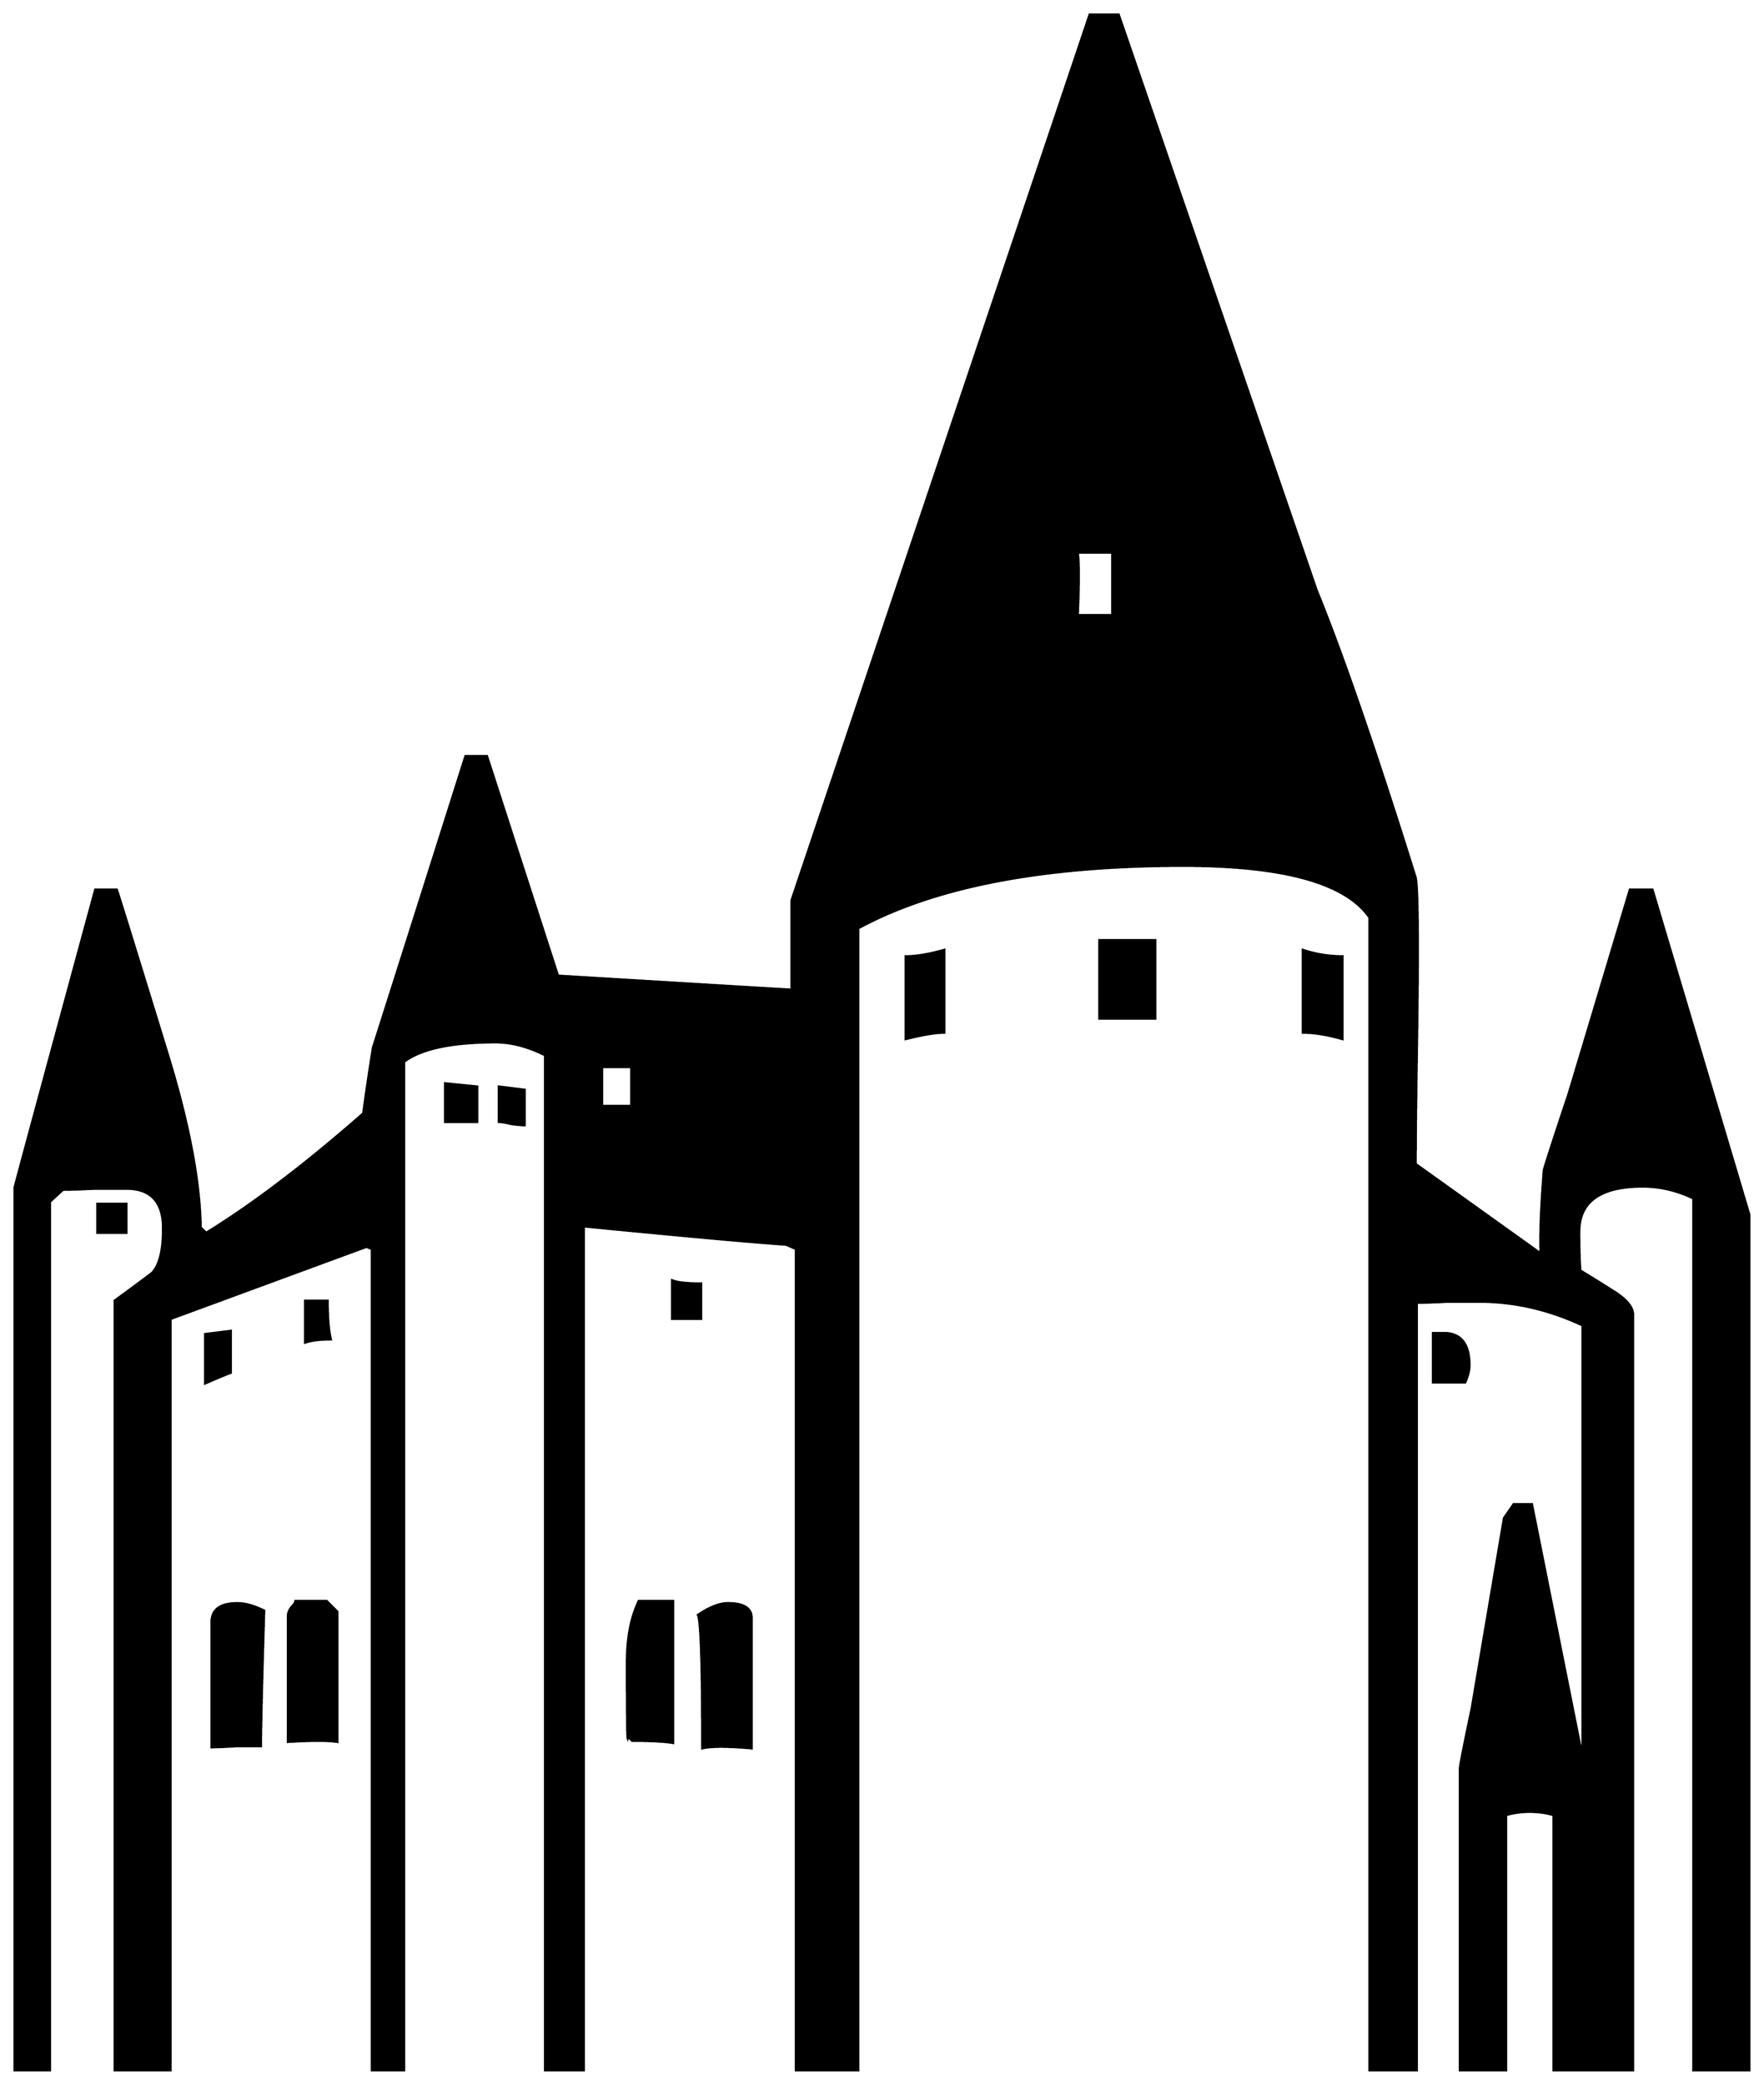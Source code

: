 


\begin{tikzpicture}[y=0.80pt, x=0.80pt, yscale=-1.0, xscale=1.0, inner sep=0pt, outer sep=0pt]
\begin{scope}[shift={(100.0,1706.0)},nonzero rule]
  \path[draw=.,fill=.,line width=1.600pt] (1316.0,-585.0) ..
    controls (1302.0,-589.0) and (1289.667,-591.0) ..
    (1279.0,-591.0) -- (1279.0,-668.0) .. controls
    (1291.0,-664.0) and (1303.333,-662.0) .. (1316.0,-662.0) --
    (1316.0,-585.0) -- cycle(1142.0,-604.0) -- (1090.0,-604.0)
    -- (1090.0,-677.0) -- (1142.0,-677.0) -- (1142.0,-604.0) --
    cycle(1434.0,-282.0) .. controls (1434.0,-277.333) and
    (1432.667,-272.0) .. (1430.0,-266.0) -- (1400.0,-266.0) --
    (1400.0,-312.0) -- (1410.0,-312.0) .. controls
    (1426.0,-312.0) and (1434.0,-302.0) .. (1434.0,-282.0) --
    cycle(946.0,-591.0) .. controls (938.0,-591.0) and
    (926.0,-589.0) .. (910.0,-585.0) -- (910.0,-662.0) ..
    controls (920.0,-662.0) and (932.0,-664.0) .. (946.0,-668.0)
    -- (946.0,-591.0) -- cycle(1694.0,373.0) -- (1642.0,373.0)
    -- (1642.0,-437.0) .. controls (1626.667,-444.333) and
    (1611.0,-448.0) .. (1595.0,-448.0) .. controls
    (1555.667,-448.0) and (1536.0,-434.0) .. (1536.0,-406.0) ..
    controls (1536.0,-390.667) and (1536.333,-378.667) ..
    (1537.0,-370.0) .. controls (1547.0,-364.0) and
    (1556.667,-358.0) .. (1566.0,-352.0) .. controls
    (1579.333,-344.0) and (1586.0,-336.333) .. (1586.0,-329.0) --
    (1586.0,373.0) -- (1512.0,373.0) -- (1512.0,136.0) ..
    controls (1505.333,134.0) and (1498.0,133.0) .. (1490.0,133.0)
    .. controls (1482.0,133.0) and (1474.667,134.0) ..
    (1468.0,136.0) -- (1468.0,373.0) -- (1425.0,373.0) --
    (1425.0,93.0) .. controls (1425.0,90.333) and (1428.667,71.667) ..
    (1436.0,37.0) .. controls (1442.667,-2.333) and (1452.667,-61.333)
    .. (1466.0,-140.0) -- (1475.0,-153.0) -- (1492.0,-153.0) --
    (1539.0,82.0) -- (1539.0,-319.0) .. controls (1507.667,-333.667)
    and (1475.667,-341.0) .. (1443.0,-341.0) .. controls
    (1436.333,-341.0) and (1426.667,-341.0) .. (1414.0,-341.0) ..
    controls (1400.667,-340.333) and (1391.0,-340.0) ..
    (1385.0,-340.0) -- (1385.0,373.0) -- (1341.0,373.0) --
    (1341.0,-698.0) .. controls (1319.0,-730.0) and
    (1261.333,-746.0) .. (1168.0,-746.0) .. controls
    (1038.0,-746.0) and (937.333,-726.667) .. (866.0,-688.0) --
    (866.0,373.0) -- (808.0,373.0) -- (808.0,-390.0) --
    (799.0,-394.0) .. controls (769.0,-396.0) and (706.333,-401.667)
    .. (611.0,-411.0) -- (611.0,373.0) -- (575.0,373.0) --
    (575.0,-570.0) .. controls (559.0,-578.0) and (543.667,-582.0)
    .. (529.0,-582.0) .. controls (488.333,-582.0) and
    (460.0,-576.0) .. (444.0,-564.0) -- (444.0,373.0) --
    (414.0,373.0) -- (414.0,-390.0) -- (409.0,-392.0) --
    (227.0,-325.0) -- (227.0,373.0) -- (175.0,373.0) --
    (175.0,-342.0) .. controls (197.667,-358.667) and (209.333,-367.333)
    .. (210.0,-368.0) .. controls (216.667,-375.333) and
    (220.0,-389.0) .. (220.0,-409.0) .. controls (220.0,-433.667)
    and (208.667,-446.0) .. (186.0,-446.0) .. controls
    (179.333,-446.0) and (169.333,-446.0) .. (156.0,-446.0) ..
    controls (142.667,-445.333) and (133.0,-445.0) .. (127.0,-445.0)
    -- (115.0,-434.0) -- (115.0,373.0) -- (82.0,373.0) --
    (82.0,-447.0) .. controls (82.0,-447.667) and (107.0,-540.0)
    .. (157.0,-724.0) -- (177.0,-724.0) .. controls
    (177.667,-722.667) and (193.667,-671.0) .. (225.0,-569.0) ..
    controls (244.333,-505.667) and (254.333,-452.667) .. (255.0,-410.0)
    -- (260.0,-405.0) .. controls (303.333,-431.667) and
    (352.0,-468.667) .. (406.0,-516.0) .. controls (408.0,-531.333)
    and (411.0,-551.667) .. (415.0,-577.0) .. controls
    (434.333,-637.667) and (463.0,-728.0) .. (501.0,-848.0) --
    (521.0,-848.0) .. controls (535.667,-802.667) and (557.667,-734.667)
    .. (587.0,-644.0) .. controls (730.333,-635.333) and
    (802.667,-631.0) .. (804.0,-631.0) -- (804.0,-714.0) --
    (1081.0,-1537.0) -- (1108.0,-1537.0) -- (1292.0,-1002.0) ..
    controls (1316.0,-943.333) and (1346.667,-854.333) ..
    (1384.0,-735.0) .. controls (1385.333,-729.0) and
    (1386.0,-706.333) .. (1386.0,-667.0) .. controls
    (1386.0,-645.0) and (1385.667,-611.667) .. (1385.0,-567.0) ..
    controls (1384.333,-523.0) and (1384.0,-490.333) ..
    (1384.0,-469.0) -- (1500.0,-386.0) .. controls
    (1499.333,-403.333) and (1500.333,-429.0) .. (1503.0,-463.0) ..
    controls (1503.667,-466.333) and (1511.333,-490.0) ..
    (1526.0,-534.0) .. controls (1538.667,-576.0) and
    (1557.667,-639.333) .. (1583.0,-724.0) -- (1604.0,-724.0) ..
    controls (1664.0,-522.667) and (1694.0,-422.0) ..
    (1694.0,-422.0) -- (1694.0,373.0) -- cycle(556.0,-505.0) ..
    controls (553.333,-505.0) and (549.333,-505.333) .. (544.0,-506.0)
    .. controls (538.667,-507.333) and (534.667,-508.0) ..
    (532.0,-508.0) -- (532.0,-541.0) .. controls (537.333,-540.333)
    and (545.333,-539.333) .. (556.0,-538.0) -- (556.0,-505.0) --
    cycle(720.0,-325.0) -- (693.0,-325.0) -- (693.0,-361.0) ..
    controls (697.667,-359.0) and (706.667,-358.0) .. (720.0,-358.0)
    -- (720.0,-325.0) -- cycle(512.0,-508.0) -- (482.0,-508.0)
    -- (482.0,-544.0) -- (512.0,-541.0) -- (512.0,-508.0) --
    cycle(767.0,74.0) .. controls (744.333,72.0) and (729.0,72.0)
    .. (721.0,74.0) .. controls (721.0,-3.333) and (719.667,-44.667)
    .. (717.0,-50.0) .. controls (727.667,-57.333) and (737.0,-61.0)
    .. (745.0,-61.0) .. controls (759.667,-61.0) and (767.0,-56.333)
    .. (767.0,-47.0) -- (767.0,74.0) -- cycle(376.0,-306.0) ..
    controls (366.0,-306.0) and (358.0,-305.0) .. (352.0,-303.0)
    -- (352.0,-342.0) -- (373.0,-342.0) .. controls
    (373.0,-326.0) and (374.0,-314.0) .. (376.0,-306.0) --
    cycle(694.0,69.0) .. controls (686.0,67.667) and (673.333,67.0)
    .. (656.0,67.0) -- (652.0,63.0) .. controls (651.333,71.0) and
    (651.0,48.0) .. (651.0,-6.0) .. controls (651.0,-28.667) and
    (654.667,-47.667) .. (662.0,-63.0) -- (694.0,-63.0) --
    (694.0,69.0) -- cycle(186.0,-405.0) -- (159.0,-405.0) --
    (159.0,-432.0) -- (186.0,-432.0) -- (186.0,-405.0) --
    cycle(283.0,-275.0) .. controls (277.667,-273.0) and
    (269.667,-269.667) .. (259.0,-265.0) -- (259.0,-311.0) ..
    controls (264.333,-311.667) and (272.333,-312.667) .. (283.0,-314.0)
    -- (283.0,-275.0) -- cycle(382.0,68.0) .. controls
    (373.333,66.667) and (358.0,66.667) .. (336.0,68.0) --
    (336.0,-49.0) .. controls (336.0,-51.667) and (337.0,-54.333) ..
    (339.0,-57.0) .. controls (341.667,-59.667) and (343.0,-61.667) ..
    (343.0,-63.0) -- (372.0,-63.0) -- (382.0,-53.0) --
    (382.0,68.0) -- cycle(314.0,-54.0) .. controls (312.0,12.667)
    and (311.0,54.667) .. (311.0,72.0) .. controls (305.667,72.0)
    and (298.0,72.0) .. (288.0,72.0) .. controls (276.667,72.667)
    and (269.0,73.0) .. (265.0,73.0) -- (265.0,-43.0) ..
    controls (265.0,-55.0) and (273.0,-61.0) .. (289.0,-61.0) ..
    controls (296.333,-61.0) and (304.667,-58.667) .. (314.0,-54.0) --
    cycle(1102.0,-979.0) -- (1102.0,-1037.0) -- (1070.0,-1037.0)
    .. controls (1071.333,-1028.333) and (1071.333,-1009.0) ..
    (1070.0,-979.0) -- (1102.0,-979.0) -- cycle(655.0,-523.0) --
    (655.0,-559.0) -- (628.0,-559.0) -- (628.0,-523.0) --
    (655.0,-523.0) -- cycle;
\end{scope}

\end{tikzpicture}

